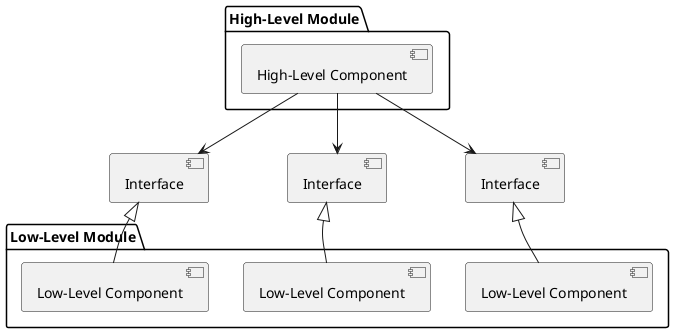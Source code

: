 @startuml
package "High-Level Module" {
[High-Level Component] as M11
}


[Interface] as i1
[Interface] as i2
[Interface] as i3

package "Low-Level Module" {
[Low-Level Component] as M21
[Low-Level Component] as M22
[Low-Level Component] as M23
}

M11 --> i1
M11 --> i2
M11 --> i3

M21 --|> i1
M22 --|> i2
M23 --|> i3

i1 -[hidden]- M21
i2 -[hidden]- M22
i3 -[hidden]- M23
@enduml
